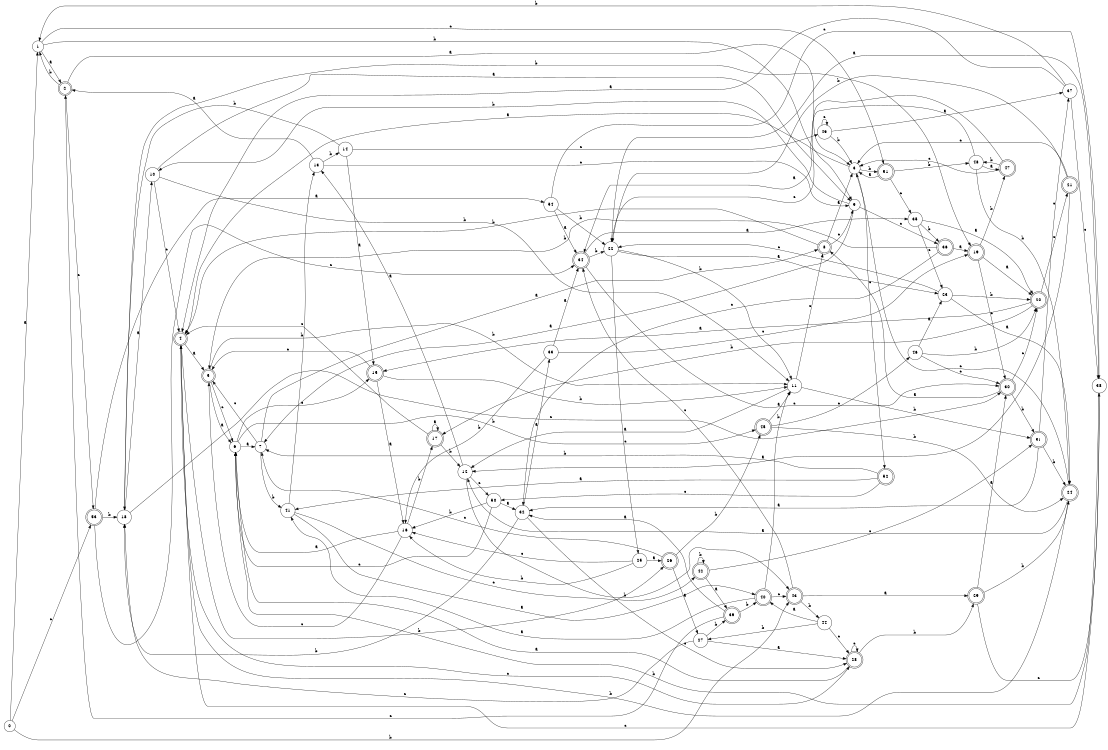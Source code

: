 digraph n44_7 {
__start0 [label="" shape="none"];

rankdir=LR;
size="8,5";

s0 [style="filled", color="black", fillcolor="white" shape="circle", label="0"];
s1 [style="filled", color="black", fillcolor="white" shape="circle", label="1"];
s2 [style="rounded,filled", color="black", fillcolor="white" shape="doublecircle", label="2"];
s3 [style="filled", color="black", fillcolor="white" shape="circle", label="3"];
s4 [style="rounded,filled", color="black", fillcolor="white" shape="doublecircle", label="4"];
s5 [style="rounded,filled", color="black", fillcolor="white" shape="doublecircle", label="5"];
s6 [style="filled", color="black", fillcolor="white" shape="circle", label="6"];
s7 [style="filled", color="black", fillcolor="white" shape="circle", label="7"];
s8 [style="rounded,filled", color="black", fillcolor="white" shape="doublecircle", label="8"];
s9 [style="filled", color="black", fillcolor="white" shape="circle", label="9"];
s10 [style="filled", color="black", fillcolor="white" shape="circle", label="10"];
s11 [style="filled", color="black", fillcolor="white" shape="circle", label="11"];
s12 [style="filled", color="black", fillcolor="white" shape="circle", label="12"];
s13 [style="filled", color="black", fillcolor="white" shape="circle", label="13"];
s14 [style="filled", color="black", fillcolor="white" shape="circle", label="14"];
s15 [style="rounded,filled", color="black", fillcolor="white" shape="doublecircle", label="15"];
s16 [style="filled", color="black", fillcolor="white" shape="circle", label="16"];
s17 [style="rounded,filled", color="black", fillcolor="white" shape="doublecircle", label="17"];
s18 [style="filled", color="black", fillcolor="white" shape="circle", label="18"];
s19 [style="rounded,filled", color="black", fillcolor="white" shape="doublecircle", label="19"];
s20 [style="rounded,filled", color="black", fillcolor="white" shape="doublecircle", label="20"];
s21 [style="rounded,filled", color="black", fillcolor="white" shape="doublecircle", label="21"];
s22 [style="filled", color="black", fillcolor="white" shape="circle", label="22"];
s23 [style="filled", color="black", fillcolor="white" shape="circle", label="23"];
s24 [style="rounded,filled", color="black", fillcolor="white" shape="doublecircle", label="24"];
s25 [style="filled", color="black", fillcolor="white" shape="circle", label="25"];
s26 [style="rounded,filled", color="black", fillcolor="white" shape="doublecircle", label="26"];
s27 [style="filled", color="black", fillcolor="white" shape="circle", label="27"];
s28 [style="rounded,filled", color="black", fillcolor="white" shape="doublecircle", label="28"];
s29 [style="rounded,filled", color="black", fillcolor="white" shape="doublecircle", label="29"];
s30 [style="rounded,filled", color="black", fillcolor="white" shape="doublecircle", label="30"];
s31 [style="rounded,filled", color="black", fillcolor="white" shape="doublecircle", label="31"];
s32 [style="filled", color="black", fillcolor="white" shape="circle", label="32"];
s33 [style="filled", color="black", fillcolor="white" shape="circle", label="33"];
s34 [style="rounded,filled", color="black", fillcolor="white" shape="doublecircle", label="34"];
s35 [style="filled", color="black", fillcolor="white" shape="circle", label="35"];
s36 [style="rounded,filled", color="black", fillcolor="white" shape="doublecircle", label="36"];
s37 [style="filled", color="black", fillcolor="white" shape="circle", label="37"];
s38 [style="filled", color="black", fillcolor="white" shape="circle", label="38"];
s39 [style="rounded,filled", color="black", fillcolor="white" shape="doublecircle", label="39"];
s40 [style="rounded,filled", color="black", fillcolor="white" shape="doublecircle", label="40"];
s41 [style="filled", color="black", fillcolor="white" shape="circle", label="41"];
s42 [style="rounded,filled", color="black", fillcolor="white" shape="doublecircle", label="42"];
s43 [style="rounded,filled", color="black", fillcolor="white" shape="doublecircle", label="43"];
s44 [style="filled", color="black", fillcolor="white" shape="circle", label="44"];
s45 [style="rounded,filled", color="black", fillcolor="white" shape="doublecircle", label="45"];
s46 [style="filled", color="black", fillcolor="white" shape="circle", label="46"];
s47 [style="rounded,filled", color="black", fillcolor="white" shape="doublecircle", label="47"];
s48 [style="filled", color="black", fillcolor="white" shape="circle", label="48"];
s49 [style="filled", color="black", fillcolor="white" shape="circle", label="49"];
s50 [style="filled", color="black", fillcolor="white" shape="circle", label="50"];
s51 [style="rounded,filled", color="black", fillcolor="white" shape="doublecircle", label="51"];
s52 [style="rounded,filled", color="black", fillcolor="white" shape="doublecircle", label="52"];
s53 [style="rounded,filled", color="black", fillcolor="white" shape="doublecircle", label="53"];
s54 [style="filled", color="black", fillcolor="white" shape="circle", label="54"];
s0 -> s1 [label="a"];
s0 -> s43 [label="b"];
s0 -> s53 [label="c"];
s1 -> s2 [label="a"];
s1 -> s9 [label="b"];
s1 -> s51 [label="c"];
s2 -> s3 [label="a"];
s2 -> s1 [label="b"];
s2 -> s53 [label="c"];
s3 -> s4 [label="a"];
s3 -> s51 [label="b"];
s3 -> s52 [label="c"];
s4 -> s5 [label="a"];
s4 -> s26 [label="b"];
s4 -> s28 [label="c"];
s5 -> s6 [label="a"];
s5 -> s11 [label="b"];
s5 -> s6 [label="c"];
s6 -> s7 [label="a"];
s6 -> s45 [label="b"];
s6 -> s15 [label="c"];
s7 -> s8 [label="a"];
s7 -> s41 [label="b"];
s7 -> s5 [label="c"];
s8 -> s3 [label="a"];
s8 -> s4 [label="b"];
s8 -> s9 [label="c"];
s9 -> s7 [label="a"];
s9 -> s10 [label="b"];
s9 -> s36 [label="c"];
s10 -> s9 [label="a"];
s10 -> s11 [label="b"];
s10 -> s4 [label="c"];
s11 -> s12 [label="a"];
s11 -> s31 [label="b"];
s11 -> s8 [label="c"];
s12 -> s13 [label="a"];
s12 -> s43 [label="b"];
s12 -> s50 [label="c"];
s13 -> s2 [label="a"];
s13 -> s14 [label="b"];
s13 -> s9 [label="c"];
s14 -> s15 [label="a"];
s14 -> s18 [label="b"];
s14 -> s49 [label="c"];
s15 -> s16 [label="a"];
s15 -> s11 [label="b"];
s15 -> s5 [label="c"];
s16 -> s6 [label="a"];
s16 -> s17 [label="b"];
s16 -> s5 [label="c"];
s17 -> s17 [label="a"];
s17 -> s12 [label="b"];
s17 -> s4 [label="c"];
s18 -> s10 [label="a"];
s18 -> s19 [label="b"];
s18 -> s30 [label="c"];
s19 -> s20 [label="a"];
s19 -> s47 [label="b"];
s19 -> s30 [label="c"];
s20 -> s15 [label="a"];
s20 -> s17 [label="b"];
s20 -> s21 [label="c"];
s21 -> s12 [label="a"];
s21 -> s22 [label="b"];
s21 -> s3 [label="c"];
s22 -> s23 [label="a"];
s22 -> s11 [label="b"];
s22 -> s25 [label="c"];
s23 -> s24 [label="a"];
s23 -> s20 [label="b"];
s23 -> s22 [label="c"];
s24 -> s12 [label="a"];
s24 -> s4 [label="b"];
s24 -> s3 [label="c"];
s25 -> s26 [label="a"];
s25 -> s16 [label="b"];
s25 -> s16 [label="c"];
s26 -> s27 [label="a"];
s26 -> s45 [label="b"];
s26 -> s7 [label="c"];
s27 -> s28 [label="a"];
s27 -> s39 [label="b"];
s27 -> s18 [label="c"];
s28 -> s6 [label="a"];
s28 -> s29 [label="b"];
s28 -> s28 [label="c"];
s29 -> s30 [label="a"];
s29 -> s24 [label="b"];
s29 -> s38 [label="c"];
s30 -> s8 [label="a"];
s30 -> s31 [label="b"];
s30 -> s20 [label="c"];
s31 -> s32 [label="a"];
s31 -> s24 [label="b"];
s31 -> s37 [label="c"];
s32 -> s33 [label="a"];
s32 -> s18 [label="b"];
s32 -> s28 [label="c"];
s33 -> s34 [label="a"];
s33 -> s16 [label="b"];
s33 -> s19 [label="c"];
s34 -> s35 [label="a"];
s34 -> s22 [label="b"];
s34 -> s30 [label="c"];
s35 -> s20 [label="a"];
s35 -> s36 [label="b"];
s35 -> s23 [label="c"];
s36 -> s19 [label="a"];
s36 -> s5 [label="b"];
s36 -> s32 [label="c"];
s37 -> s4 [label="a"];
s37 -> s1 [label="b"];
s37 -> s38 [label="c"];
s38 -> s22 [label="a"];
s38 -> s6 [label="b"];
s38 -> s4 [label="c"];
s39 -> s32 [label="a"];
s39 -> s40 [label="b"];
s39 -> s2 [label="c"];
s40 -> s41 [label="a"];
s40 -> s11 [label="b"];
s40 -> s43 [label="c"];
s41 -> s40 [label="a"];
s41 -> s13 [label="b"];
s41 -> s42 [label="c"];
s42 -> s39 [label="a"];
s42 -> s42 [label="b"];
s42 -> s31 [label="c"];
s43 -> s29 [label="a"];
s43 -> s44 [label="b"];
s43 -> s34 [label="c"];
s44 -> s40 [label="a"];
s44 -> s27 [label="b"];
s44 -> s28 [label="c"];
s45 -> s11 [label="a"];
s45 -> s24 [label="b"];
s45 -> s46 [label="c"];
s46 -> s23 [label="a"];
s46 -> s20 [label="b"];
s46 -> s30 [label="c"];
s47 -> s34 [label="a"];
s47 -> s48 [label="b"];
s47 -> s3 [label="c"];
s48 -> s47 [label="a"];
s48 -> s24 [label="b"];
s48 -> s22 [label="c"];
s49 -> s37 [label="a"];
s49 -> s3 [label="b"];
s49 -> s49 [label="c"];
s50 -> s32 [label="a"];
s50 -> s16 [label="b"];
s50 -> s6 [label="c"];
s51 -> s3 [label="a"];
s51 -> s48 [label="b"];
s51 -> s35 [label="c"];
s52 -> s41 [label="a"];
s52 -> s7 [label="b"];
s52 -> s50 [label="c"];
s53 -> s54 [label="a"];
s53 -> s18 [label="b"];
s53 -> s34 [label="c"];
s54 -> s34 [label="a"];
s54 -> s22 [label="b"];
s54 -> s38 [label="c"];

}